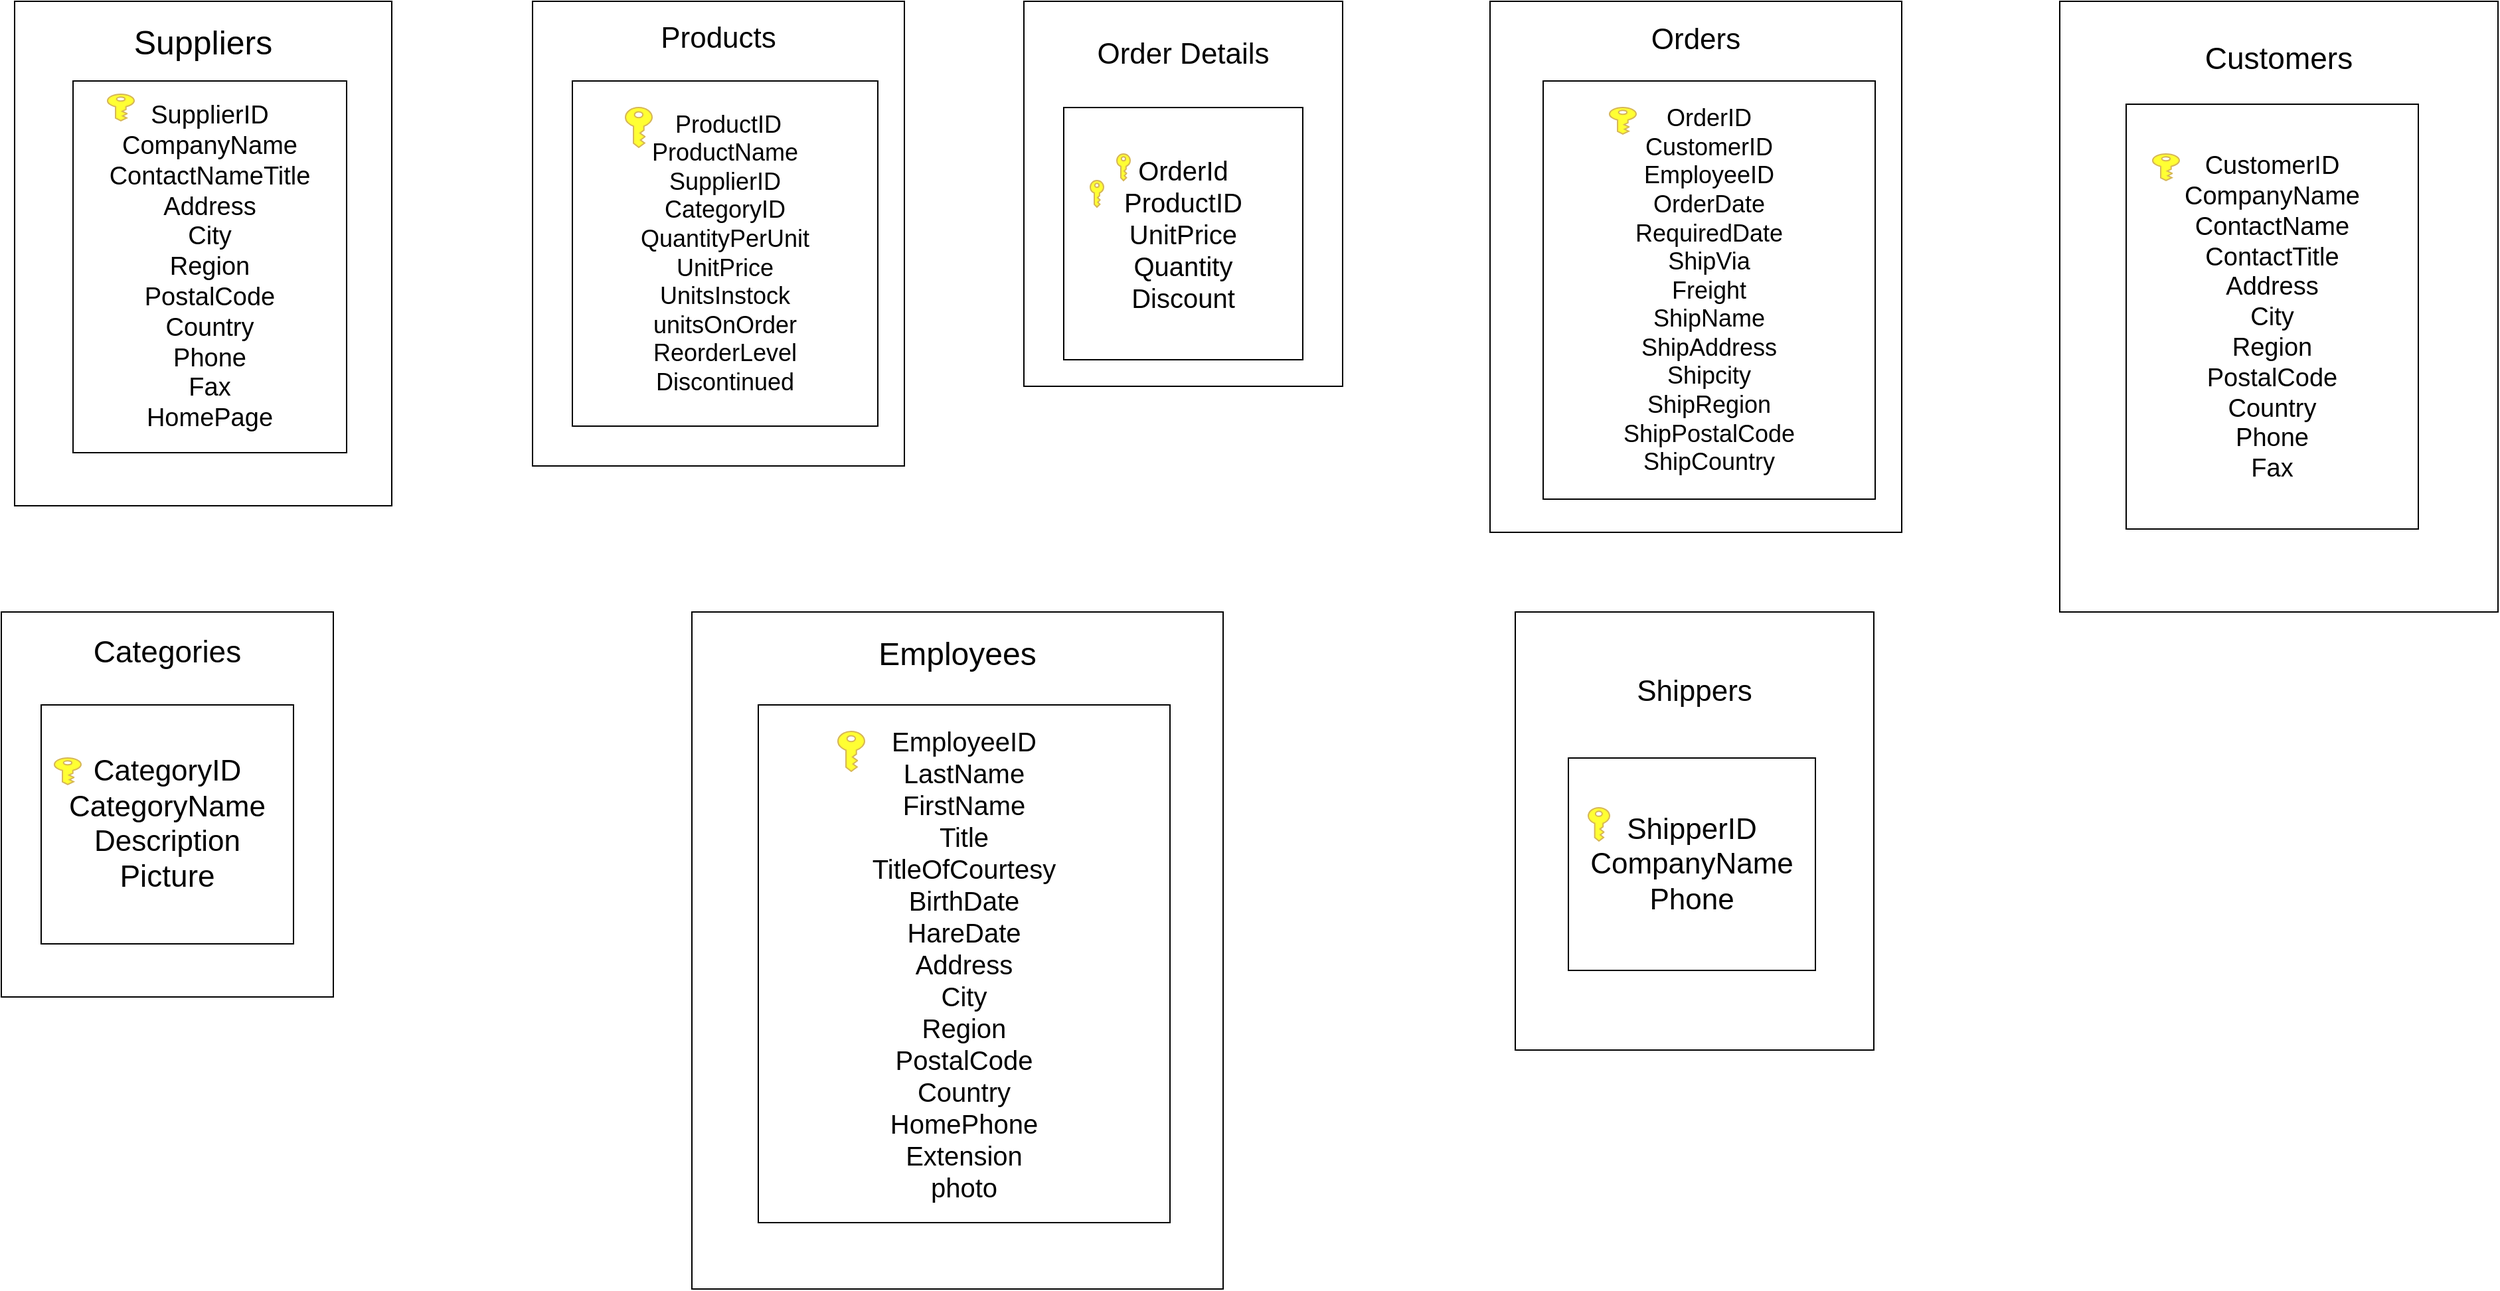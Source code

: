 <mxfile version="14.4.3" type="github">
  <diagram id="C5RBs43oDa-KdzZeNtuy" name="Page-1">
    <mxGraphModel dx="1552" dy="1932" grid="1" gridSize="10" guides="1" tooltips="1" connect="1" arrows="1" fold="1" page="1" pageScale="1" pageWidth="827" pageHeight="1169" math="0" shadow="0">
      <root>
        <mxCell id="WIyWlLk6GJQsqaUBKTNV-0" />
        <mxCell id="WIyWlLk6GJQsqaUBKTNV-1" parent="WIyWlLk6GJQsqaUBKTNV-0" />
        <mxCell id="t3ygeQTU_5rc4qZ34IZP-57" value="" style="shape=table;html=1;whiteSpace=wrap;startSize=0;container=1;collapsible=0;childLayout=tableLayout;" parent="WIyWlLk6GJQsqaUBKTNV-1" vertex="1">
          <mxGeometry x="1670" y="-910" width="330" height="460" as="geometry" />
        </mxCell>
        <mxCell id="t3ygeQTU_5rc4qZ34IZP-58" value="" style="shape=partialRectangle;html=1;whiteSpace=wrap;collapsible=0;dropTarget=0;pointerEvents=0;fillColor=none;top=0;left=0;bottom=0;right=0;points=[[0,0.5],[1,0.5]];portConstraint=eastwest;" parent="t3ygeQTU_5rc4qZ34IZP-57" vertex="1">
          <mxGeometry width="330" height="460" as="geometry" />
        </mxCell>
        <mxCell id="t3ygeQTU_5rc4qZ34IZP-59" value="&lt;font&gt;&lt;font&gt;&lt;font style=&quot;font-size: 23px&quot;&gt;Customers&lt;br&gt;&lt;/font&gt;&lt;br&gt;&lt;br&gt;&lt;br&gt;&lt;br&gt;&lt;br&gt;&lt;br&gt;&lt;br&gt;&lt;br&gt;&lt;br&gt;&lt;br&gt;&lt;/font&gt;&lt;br&gt;&lt;br&gt;&lt;br&gt;&lt;br&gt;&lt;br&gt;&lt;br&gt;&lt;br&gt;&lt;br&gt;&lt;br&gt;&lt;br&gt;&lt;br&gt;&lt;br&gt;&lt;br&gt;&lt;br&gt;&lt;br&gt;&lt;br&gt;&lt;/font&gt;" style="shape=partialRectangle;html=1;whiteSpace=wrap;connectable=0;overflow=hidden;fillColor=none;top=0;left=0;bottom=0;right=0;" parent="t3ygeQTU_5rc4qZ34IZP-58" vertex="1">
          <mxGeometry width="330" height="460" as="geometry" />
        </mxCell>
        <mxCell id="t3ygeQTU_5rc4qZ34IZP-51" value="" style="shape=table;html=1;whiteSpace=wrap;startSize=0;container=1;collapsible=0;childLayout=tableLayout;" parent="WIyWlLk6GJQsqaUBKTNV-1" vertex="1">
          <mxGeometry x="890" y="-910" width="240" height="290" as="geometry" />
        </mxCell>
        <mxCell id="t3ygeQTU_5rc4qZ34IZP-52" value="" style="shape=partialRectangle;html=1;whiteSpace=wrap;collapsible=0;dropTarget=0;pointerEvents=0;fillColor=none;top=0;left=0;bottom=0;right=0;points=[[0,0.5],[1,0.5]];portConstraint=eastwest;" parent="t3ygeQTU_5rc4qZ34IZP-51" vertex="1">
          <mxGeometry width="240" height="290" as="geometry" />
        </mxCell>
        <mxCell id="t3ygeQTU_5rc4qZ34IZP-53" value="&lt;font style=&quot;font-size: 22px&quot;&gt;Order Details&lt;br&gt;&lt;br&gt;&lt;br&gt;&lt;br&gt;&lt;br&gt;&lt;br&gt;&lt;br&gt;&lt;br&gt;&lt;br&gt;&lt;/font&gt;" style="shape=partialRectangle;html=1;whiteSpace=wrap;connectable=0;overflow=hidden;fillColor=none;top=0;left=0;bottom=0;right=0;" parent="t3ygeQTU_5rc4qZ34IZP-52" vertex="1">
          <mxGeometry width="240" height="290" as="geometry" />
        </mxCell>
        <mxCell id="t3ygeQTU_5rc4qZ34IZP-42" value="" style="shape=table;html=1;whiteSpace=wrap;startSize=0;container=1;collapsible=0;childLayout=tableLayout;" parent="WIyWlLk6GJQsqaUBKTNV-1" vertex="1">
          <mxGeometry x="130" y="-910" width="284" height="380" as="geometry" />
        </mxCell>
        <mxCell id="t3ygeQTU_5rc4qZ34IZP-43" value="" style="shape=partialRectangle;html=1;whiteSpace=wrap;collapsible=0;dropTarget=0;pointerEvents=0;fillColor=none;top=0;left=0;bottom=0;right=0;points=[[0,0.5],[1,0.5]];portConstraint=eastwest;" parent="t3ygeQTU_5rc4qZ34IZP-42" vertex="1">
          <mxGeometry width="284" height="380" as="geometry" />
        </mxCell>
        <mxCell id="t3ygeQTU_5rc4qZ34IZP-44" value="&lt;font style=&quot;font-size: 25px&quot;&gt;Suppliers&lt;br&gt;&lt;br&gt;&lt;br&gt;&lt;/font&gt;&lt;br&gt;&lt;br&gt;&lt;br&gt;&lt;br&gt;&lt;br&gt;&lt;br&gt;&lt;br&gt;&lt;br&gt;&lt;br&gt;&lt;br&gt;&lt;br&gt;&lt;br&gt;&lt;br&gt;&lt;br&gt;&lt;br&gt;&lt;br&gt;&lt;br&gt;&lt;br&gt;" style="shape=partialRectangle;html=1;whiteSpace=wrap;connectable=0;overflow=hidden;fillColor=none;top=0;left=0;bottom=0;right=0;" parent="t3ygeQTU_5rc4qZ34IZP-43" vertex="1">
          <mxGeometry width="284" height="380" as="geometry" />
        </mxCell>
        <mxCell id="t3ygeQTU_5rc4qZ34IZP-39" value="" style="shape=table;html=1;whiteSpace=wrap;startSize=0;container=1;collapsible=0;childLayout=tableLayout;" parent="WIyWlLk6GJQsqaUBKTNV-1" vertex="1">
          <mxGeometry x="1241" y="-910" width="310" height="400" as="geometry" />
        </mxCell>
        <mxCell id="t3ygeQTU_5rc4qZ34IZP-40" value="" style="shape=partialRectangle;html=1;whiteSpace=wrap;collapsible=0;dropTarget=0;pointerEvents=0;fillColor=none;top=0;left=0;bottom=0;right=0;points=[[0,0.5],[1,0.5]];portConstraint=eastwest;" parent="t3ygeQTU_5rc4qZ34IZP-39" vertex="1">
          <mxGeometry width="310" height="400" as="geometry" />
        </mxCell>
        <mxCell id="t3ygeQTU_5rc4qZ34IZP-41" value="&lt;font style=&quot;font-size: 22px&quot;&gt;Orders&lt;br&gt;&lt;br&gt;&lt;br&gt;&lt;br&gt;&lt;br&gt;&lt;br&gt;&lt;br&gt;&lt;br&gt;&lt;br&gt;&lt;br&gt;&lt;br&gt;&lt;br&gt;&lt;br&gt;&lt;br&gt;&lt;/font&gt;" style="shape=partialRectangle;html=1;whiteSpace=wrap;connectable=0;overflow=hidden;fillColor=none;top=0;left=0;bottom=0;right=0;" parent="t3ygeQTU_5rc4qZ34IZP-40" vertex="1">
          <mxGeometry width="310" height="400" as="geometry" />
        </mxCell>
        <mxCell id="t3ygeQTU_5rc4qZ34IZP-32" value="" style="shape=table;html=1;whiteSpace=wrap;startSize=0;container=1;collapsible=0;childLayout=tableLayout;" parent="WIyWlLk6GJQsqaUBKTNV-1" vertex="1">
          <mxGeometry x="520" y="-910" width="280" height="350" as="geometry" />
        </mxCell>
        <mxCell id="t3ygeQTU_5rc4qZ34IZP-33" value="" style="shape=partialRectangle;html=1;whiteSpace=wrap;collapsible=0;dropTarget=0;pointerEvents=0;fillColor=none;top=0;left=0;bottom=0;right=0;points=[[0,0.5],[1,0.5]];portConstraint=eastwest;" parent="t3ygeQTU_5rc4qZ34IZP-32" vertex="1">
          <mxGeometry width="280" height="350" as="geometry" />
        </mxCell>
        <mxCell id="t3ygeQTU_5rc4qZ34IZP-34" value="&lt;font&gt;&lt;font style=&quot;font-size: 22px&quot;&gt;Products&lt;br&gt;&lt;br&gt;&lt;br&gt;&lt;br&gt;&lt;/font&gt;&lt;br&gt;&lt;br&gt;&lt;br&gt;&lt;br&gt;&lt;br&gt;&lt;br&gt;&lt;br&gt;&lt;br&gt;&lt;br&gt;&lt;br&gt;&lt;br&gt;&lt;br&gt;&lt;br&gt;&lt;br&gt;&lt;br&gt;&lt;/font&gt;" style="shape=partialRectangle;html=1;whiteSpace=wrap;connectable=0;overflow=hidden;fillColor=none;top=0;left=0;bottom=0;right=0;" parent="t3ygeQTU_5rc4qZ34IZP-33" vertex="1">
          <mxGeometry width="280" height="350" as="geometry" />
        </mxCell>
        <mxCell id="t3ygeQTU_5rc4qZ34IZP-22" value="" style="shape=table;html=1;whiteSpace=wrap;startSize=0;container=1;collapsible=0;childLayout=tableLayout;" parent="WIyWlLk6GJQsqaUBKTNV-1" vertex="1">
          <mxGeometry x="174" y="-850" width="206" height="280" as="geometry" />
        </mxCell>
        <mxCell id="t3ygeQTU_5rc4qZ34IZP-25" value="" style="shape=partialRectangle;html=1;whiteSpace=wrap;collapsible=0;dropTarget=0;pointerEvents=0;fillColor=none;top=0;left=0;bottom=0;right=0;points=[[0,0.5],[1,0.5]];portConstraint=eastwest;" parent="t3ygeQTU_5rc4qZ34IZP-22" vertex="1">
          <mxGeometry width="206" height="280" as="geometry" />
        </mxCell>
        <mxCell id="t3ygeQTU_5rc4qZ34IZP-26" value="&lt;font style=&quot;font-size: 19px&quot;&gt;SupplierID&lt;br&gt;CompanyName&lt;br&gt;ContactNameTitle&lt;br&gt;Address&lt;br&gt;City&lt;br&gt;Region&lt;br&gt;PostalCode&lt;br&gt;Country&lt;br&gt;Phone&lt;br&gt;Fax&lt;br&gt;HomePage&lt;/font&gt;" style="shape=partialRectangle;html=1;whiteSpace=wrap;connectable=0;overflow=hidden;fillColor=none;top=0;left=0;bottom=0;right=0;" parent="t3ygeQTU_5rc4qZ34IZP-25" vertex="1">
          <mxGeometry width="206" height="280" as="geometry" />
        </mxCell>
        <mxCell id="t3ygeQTU_5rc4qZ34IZP-1" value="" style="pointerEvents=1;shadow=0;dashed=0;html=1;strokeColor=#d6b656;labelPosition=center;verticalLabelPosition=bottom;verticalAlign=top;outlineConnect=0;align=center;shape=mxgraph.office.security.key_permissions;fillColor=#FFFF33;rotation=0;" parent="WIyWlLk6GJQsqaUBKTNV-1" vertex="1">
          <mxGeometry x="200" y="-840" width="20" height="20" as="geometry" />
        </mxCell>
        <mxCell id="t3ygeQTU_5rc4qZ34IZP-27" value="" style="shape=table;html=1;whiteSpace=wrap;startSize=0;container=1;collapsible=0;childLayout=tableLayout;" parent="WIyWlLk6GJQsqaUBKTNV-1" vertex="1">
          <mxGeometry x="550" y="-850" width="230" height="260" as="geometry" />
        </mxCell>
        <mxCell id="t3ygeQTU_5rc4qZ34IZP-28" value="" style="shape=partialRectangle;html=1;whiteSpace=wrap;collapsible=0;dropTarget=0;pointerEvents=0;fillColor=none;top=0;left=0;bottom=0;right=0;points=[[0,0.5],[1,0.5]];portConstraint=eastwest;" parent="t3ygeQTU_5rc4qZ34IZP-27" vertex="1">
          <mxGeometry width="230" height="260" as="geometry" />
        </mxCell>
        <mxCell id="t3ygeQTU_5rc4qZ34IZP-29" value="&lt;font style=&quot;font-size: 18px&quot;&gt;&amp;nbsp;&lt;font style=&quot;font-size: 18px&quot;&gt;ProductID&lt;br&gt;ProductName&lt;br&gt;SupplierID&lt;br&gt;CategoryID&lt;br&gt;QuantityPerUnit&lt;br&gt;UnitPrice&lt;br&gt;UnitsInstock&lt;br&gt;unitsOnOrder&lt;br&gt;ReorderLevel&lt;br&gt;Discontinued&lt;/font&gt;&lt;/font&gt;" style="shape=partialRectangle;html=1;whiteSpace=wrap;connectable=0;overflow=hidden;fillColor=none;top=0;left=0;bottom=0;right=0;" parent="t3ygeQTU_5rc4qZ34IZP-28" vertex="1">
          <mxGeometry width="230" height="260" as="geometry" />
        </mxCell>
        <mxCell id="t3ygeQTU_5rc4qZ34IZP-30" value="" style="pointerEvents=1;shadow=0;dashed=0;html=1;strokeColor=#d6b656;labelPosition=center;verticalLabelPosition=bottom;verticalAlign=top;outlineConnect=0;align=center;shape=mxgraph.office.security.key_permissions;fillColor=#FFFF33;rotation=0;" parent="WIyWlLk6GJQsqaUBKTNV-1" vertex="1">
          <mxGeometry x="590" y="-830" width="20" height="30" as="geometry" />
        </mxCell>
        <mxCell id="t3ygeQTU_5rc4qZ34IZP-35" value="" style="shape=table;html=1;whiteSpace=wrap;startSize=0;container=1;collapsible=0;childLayout=tableLayout;" parent="WIyWlLk6GJQsqaUBKTNV-1" vertex="1">
          <mxGeometry x="1281" y="-850" width="250" height="315" as="geometry" />
        </mxCell>
        <mxCell id="t3ygeQTU_5rc4qZ34IZP-36" value="" style="shape=partialRectangle;html=1;whiteSpace=wrap;collapsible=0;dropTarget=0;pointerEvents=0;fillColor=none;top=0;left=0;bottom=0;right=0;points=[[0,0.5],[1,0.5]];portConstraint=eastwest;" parent="t3ygeQTU_5rc4qZ34IZP-35" vertex="1">
          <mxGeometry width="250" height="315" as="geometry" />
        </mxCell>
        <mxCell id="t3ygeQTU_5rc4qZ34IZP-37" value="&lt;font style=&quot;font-size: 18px&quot;&gt;OrderID&lt;br&gt;CustomerID&lt;br&gt;EmployeeID&lt;br&gt;OrderDate&lt;br&gt;RequiredDate&lt;br&gt;ShipVia&lt;br&gt;Freight&lt;br&gt;ShipName&lt;br&gt;ShipAddress&lt;br&gt;Shipcity&lt;br&gt;ShipRegion&lt;br&gt;ShipPostalCode&lt;br&gt;ShipCountry&lt;/font&gt;" style="shape=partialRectangle;html=1;whiteSpace=wrap;connectable=0;overflow=hidden;fillColor=none;top=0;left=0;bottom=0;right=0;" parent="t3ygeQTU_5rc4qZ34IZP-36" vertex="1">
          <mxGeometry width="250" height="315" as="geometry" />
        </mxCell>
        <mxCell id="t3ygeQTU_5rc4qZ34IZP-38" value="" style="pointerEvents=1;shadow=0;dashed=0;html=1;strokeColor=#d6b656;labelPosition=center;verticalLabelPosition=bottom;verticalAlign=top;outlineConnect=0;align=center;shape=mxgraph.office.security.key_permissions;fillColor=#FFFF33;rotation=0;" parent="WIyWlLk6GJQsqaUBKTNV-1" vertex="1">
          <mxGeometry x="1331" y="-830" width="20" height="20" as="geometry" />
        </mxCell>
        <mxCell id="t3ygeQTU_5rc4qZ34IZP-46" value="" style="shape=table;html=1;whiteSpace=wrap;startSize=0;container=1;collapsible=0;childLayout=tableLayout;" parent="WIyWlLk6GJQsqaUBKTNV-1" vertex="1">
          <mxGeometry x="920" y="-830" width="180" height="190" as="geometry" />
        </mxCell>
        <mxCell id="t3ygeQTU_5rc4qZ34IZP-47" value="" style="shape=partialRectangle;html=1;whiteSpace=wrap;collapsible=0;dropTarget=0;pointerEvents=0;fillColor=none;top=0;left=0;bottom=0;right=0;points=[[0,0.5],[1,0.5]];portConstraint=eastwest;" parent="t3ygeQTU_5rc4qZ34IZP-46" vertex="1">
          <mxGeometry width="180" height="190" as="geometry" />
        </mxCell>
        <mxCell id="t3ygeQTU_5rc4qZ34IZP-48" value="&lt;font style=&quot;font-size: 20px&quot;&gt;OrderId&lt;br&gt;ProductID&lt;br&gt;UnitPrice&lt;br&gt;Quantity&lt;br&gt;Discount&lt;/font&gt;" style="shape=partialRectangle;html=1;whiteSpace=wrap;connectable=0;overflow=hidden;fillColor=none;top=0;left=0;bottom=0;right=0;" parent="t3ygeQTU_5rc4qZ34IZP-47" vertex="1">
          <mxGeometry width="180" height="190" as="geometry" />
        </mxCell>
        <mxCell id="t3ygeQTU_5rc4qZ34IZP-49" value="" style="pointerEvents=1;shadow=0;dashed=0;html=1;strokeColor=#d6b656;labelPosition=center;verticalLabelPosition=bottom;verticalAlign=top;outlineConnect=0;align=center;shape=mxgraph.office.security.key_permissions;fillColor=#FFFF33;rotation=0;" parent="WIyWlLk6GJQsqaUBKTNV-1" vertex="1">
          <mxGeometry x="960" y="-795" width="10" height="20" as="geometry" />
        </mxCell>
        <mxCell id="t3ygeQTU_5rc4qZ34IZP-50" value="" style="pointerEvents=1;shadow=0;dashed=0;html=1;strokeColor=#d6b656;labelPosition=center;verticalLabelPosition=bottom;verticalAlign=top;outlineConnect=0;align=center;shape=mxgraph.office.security.key_permissions;fillColor=#FFFF33;rotation=0;" parent="WIyWlLk6GJQsqaUBKTNV-1" vertex="1">
          <mxGeometry x="940" y="-775" width="10" height="20" as="geometry" />
        </mxCell>
        <mxCell id="t3ygeQTU_5rc4qZ34IZP-54" value="" style="shape=table;html=1;whiteSpace=wrap;startSize=0;container=1;collapsible=0;childLayout=tableLayout;" parent="WIyWlLk6GJQsqaUBKTNV-1" vertex="1">
          <mxGeometry x="1720" y="-832.5" width="220" height="320" as="geometry" />
        </mxCell>
        <mxCell id="t3ygeQTU_5rc4qZ34IZP-55" value="" style="shape=partialRectangle;html=1;whiteSpace=wrap;collapsible=0;dropTarget=0;pointerEvents=0;fillColor=none;top=0;left=0;bottom=0;right=0;points=[[0,0.5],[1,0.5]];portConstraint=eastwest;" parent="t3ygeQTU_5rc4qZ34IZP-54" vertex="1">
          <mxGeometry width="220" height="320" as="geometry" />
        </mxCell>
        <mxCell id="t3ygeQTU_5rc4qZ34IZP-56" value="&lt;font style=&quot;font-size: 19px&quot;&gt;CustomerID&lt;br&gt;CompanyName&lt;br&gt;ContactName&lt;br&gt;ContactTitle&lt;br&gt;Address&lt;br&gt;City&lt;br&gt;Region&lt;br&gt;PostalCode&lt;br&gt;Country&lt;br&gt;Phone&lt;br&gt;Fax&lt;/font&gt;" style="shape=partialRectangle;html=1;whiteSpace=wrap;connectable=0;overflow=hidden;fillColor=none;top=0;left=0;bottom=0;right=0;" parent="t3ygeQTU_5rc4qZ34IZP-55" vertex="1">
          <mxGeometry width="220" height="320" as="geometry" />
        </mxCell>
        <mxCell id="t3ygeQTU_5rc4qZ34IZP-60" value="" style="pointerEvents=1;shadow=0;dashed=0;html=1;strokeColor=#d6b656;labelPosition=center;verticalLabelPosition=bottom;verticalAlign=top;outlineConnect=0;align=center;shape=mxgraph.office.security.key_permissions;fillColor=#FFFF33;rotation=0;" parent="WIyWlLk6GJQsqaUBKTNV-1" vertex="1">
          <mxGeometry x="1740" y="-795" width="20" height="20" as="geometry" />
        </mxCell>
        <mxCell id="CzJj4sPSurfQgOKD12u9-1" value="" style="shape=table;html=1;whiteSpace=wrap;startSize=0;container=1;collapsible=0;childLayout=tableLayout;" vertex="1" parent="WIyWlLk6GJQsqaUBKTNV-1">
          <mxGeometry x="120" y="-450" width="250" height="290" as="geometry" />
        </mxCell>
        <mxCell id="CzJj4sPSurfQgOKD12u9-2" value="" style="shape=partialRectangle;html=1;whiteSpace=wrap;collapsible=0;dropTarget=0;pointerEvents=0;fillColor=none;top=0;left=0;bottom=0;right=0;points=[[0,0.5],[1,0.5]];portConstraint=eastwest;" vertex="1" parent="CzJj4sPSurfQgOKD12u9-1">
          <mxGeometry width="250" height="290" as="geometry" />
        </mxCell>
        <mxCell id="CzJj4sPSurfQgOKD12u9-3" value="&lt;font&gt;&lt;font style=&quot;font-size: 23px&quot;&gt;Categories&lt;br&gt;&lt;/font&gt;&lt;br&gt;&lt;br&gt;&lt;br&gt;&lt;br&gt;&lt;br&gt;&lt;br&gt;&lt;br&gt;&lt;br&gt;&lt;br&gt;&lt;br&gt;&lt;br&gt;&lt;br&gt;&lt;br&gt;&lt;br&gt;&lt;br&gt;&lt;br&gt;&lt;/font&gt;" style="shape=partialRectangle;html=1;whiteSpace=wrap;connectable=0;overflow=hidden;fillColor=none;top=0;left=0;bottom=0;right=0;" vertex="1" parent="CzJj4sPSurfQgOKD12u9-2">
          <mxGeometry width="250" height="290" as="geometry" />
        </mxCell>
        <mxCell id="CzJj4sPSurfQgOKD12u9-4" value="" style="shape=table;html=1;whiteSpace=wrap;startSize=0;container=1;collapsible=0;childLayout=tableLayout;" vertex="1" parent="WIyWlLk6GJQsqaUBKTNV-1">
          <mxGeometry x="150" y="-380" width="190" height="180" as="geometry" />
        </mxCell>
        <mxCell id="CzJj4sPSurfQgOKD12u9-5" value="" style="shape=partialRectangle;html=1;whiteSpace=wrap;collapsible=0;dropTarget=0;pointerEvents=0;fillColor=none;top=0;left=0;bottom=0;right=0;points=[[0,0.5],[1,0.5]];portConstraint=eastwest;" vertex="1" parent="CzJj4sPSurfQgOKD12u9-4">
          <mxGeometry width="190" height="180" as="geometry" />
        </mxCell>
        <mxCell id="CzJj4sPSurfQgOKD12u9-6" value="&lt;font&gt;&lt;span style=&quot;text-align: left&quot;&gt;&lt;font style=&quot;font-size: 22px&quot;&gt;CategoryID&lt;/font&gt;&lt;/span&gt;&lt;br&gt;&lt;span style=&quot;text-align: left&quot;&gt;&lt;font style=&quot;font-size: 22px&quot;&gt;CategoryName&lt;/font&gt;&lt;/span&gt;&lt;br&gt;&lt;span style=&quot;text-align: left&quot;&gt;&lt;font style=&quot;font-size: 22px&quot;&gt;Description&lt;/font&gt;&lt;/span&gt;&lt;br&gt;&lt;span style=&quot;text-align: left&quot;&gt;&lt;font style=&quot;font-size: 23px&quot;&gt;Picture&lt;/font&gt;&lt;/span&gt;&lt;br&gt;&lt;/font&gt;" style="shape=partialRectangle;html=1;whiteSpace=wrap;connectable=0;overflow=hidden;fillColor=none;top=0;left=0;bottom=0;right=0;" vertex="1" parent="CzJj4sPSurfQgOKD12u9-5">
          <mxGeometry width="190" height="180" as="geometry" />
        </mxCell>
        <mxCell id="CzJj4sPSurfQgOKD12u9-7" value="" style="pointerEvents=1;shadow=0;dashed=0;html=1;strokeColor=#d6b656;labelPosition=center;verticalLabelPosition=bottom;verticalAlign=top;outlineConnect=0;align=center;shape=mxgraph.office.security.key_permissions;fillColor=#FFFF33;rotation=0;" vertex="1" parent="WIyWlLk6GJQsqaUBKTNV-1">
          <mxGeometry x="160" y="-340" width="20" height="20" as="geometry" />
        </mxCell>
        <mxCell id="CzJj4sPSurfQgOKD12u9-9" value="" style="shape=table;html=1;whiteSpace=wrap;startSize=0;container=1;collapsible=0;childLayout=tableLayout;" vertex="1" parent="WIyWlLk6GJQsqaUBKTNV-1">
          <mxGeometry x="640" y="-450" width="400" height="510" as="geometry" />
        </mxCell>
        <mxCell id="CzJj4sPSurfQgOKD12u9-10" value="" style="shape=partialRectangle;html=1;whiteSpace=wrap;collapsible=0;dropTarget=0;pointerEvents=0;fillColor=none;top=0;left=0;bottom=0;right=0;points=[[0,0.5],[1,0.5]];portConstraint=eastwest;" vertex="1" parent="CzJj4sPSurfQgOKD12u9-9">
          <mxGeometry width="400" height="510" as="geometry" />
        </mxCell>
        <mxCell id="CzJj4sPSurfQgOKD12u9-11" value="&lt;font&gt;&lt;font style=&quot;font-size: 24px&quot;&gt;Employees&lt;br&gt;&lt;br&gt;&lt;br&gt;&lt;br&gt;&lt;/font&gt;&lt;br&gt;&lt;br&gt;&lt;br&gt;&lt;br&gt;&lt;br&gt;&lt;br&gt;&lt;br&gt;&lt;br&gt;&lt;br&gt;&lt;br&gt;&lt;br&gt;&lt;br&gt;&lt;br&gt;&lt;br&gt;&lt;br&gt;&lt;br&gt;&lt;br&gt;&lt;br&gt;&lt;br&gt;&lt;br&gt;&lt;br&gt;&lt;br&gt;&lt;br&gt;&lt;br&gt;&lt;br&gt;&lt;/font&gt;" style="shape=partialRectangle;html=1;whiteSpace=wrap;connectable=0;overflow=hidden;fillColor=none;top=0;left=0;bottom=0;right=0;" vertex="1" parent="CzJj4sPSurfQgOKD12u9-10">
          <mxGeometry width="400" height="510" as="geometry" />
        </mxCell>
        <mxCell id="CzJj4sPSurfQgOKD12u9-12" value="" style="shape=table;html=1;whiteSpace=wrap;startSize=0;container=1;collapsible=0;childLayout=tableLayout;" vertex="1" parent="WIyWlLk6GJQsqaUBKTNV-1">
          <mxGeometry x="690" y="-380" width="310" height="390" as="geometry" />
        </mxCell>
        <mxCell id="CzJj4sPSurfQgOKD12u9-13" value="" style="shape=partialRectangle;html=1;whiteSpace=wrap;collapsible=0;dropTarget=0;pointerEvents=0;fillColor=none;top=0;left=0;bottom=0;right=0;points=[[0,0.5],[1,0.5]];portConstraint=eastwest;" vertex="1" parent="CzJj4sPSurfQgOKD12u9-12">
          <mxGeometry width="310" height="390" as="geometry" />
        </mxCell>
        <mxCell id="CzJj4sPSurfQgOKD12u9-14" value="&lt;font style=&quot;font-size: 20px&quot;&gt;&lt;span style=&quot;text-align: left&quot;&gt;EmployeeID&lt;br&gt;&lt;/span&gt;&lt;span style=&quot;text-align: left&quot;&gt;LastName&lt;br&gt;&lt;/span&gt;&lt;span style=&quot;text-align: left&quot;&gt;FirstName&lt;br&gt;&lt;/span&gt;&lt;span style=&quot;text-align: left&quot;&gt;Title&lt;br&gt;&lt;/span&gt;&lt;span style=&quot;text-align: left&quot;&gt;TitleOfCourtesy&lt;br&gt;&lt;/span&gt;&lt;span style=&quot;text-align: left&quot;&gt;BirthDate&lt;br&gt;&lt;/span&gt;&lt;span style=&quot;text-align: left&quot;&gt;HareDate&lt;br&gt;&lt;/span&gt;&lt;span style=&quot;text-align: left&quot;&gt;Address&lt;br&gt;&lt;/span&gt;&lt;span style=&quot;text-align: left&quot;&gt;City&lt;br&gt;&lt;/span&gt;&lt;span style=&quot;text-align: left&quot;&gt;Region&lt;br&gt;&lt;/span&gt;&lt;span style=&quot;text-align: left&quot;&gt;PostalCode&lt;br&gt;&lt;/span&gt;&lt;span style=&quot;text-align: left&quot;&gt;Country&lt;br&gt;&lt;/span&gt;&lt;span style=&quot;text-align: left&quot;&gt;HomePhone&lt;br&gt;&lt;/span&gt;&lt;span style=&quot;text-align: left&quot;&gt;Extension&lt;br&gt;&lt;/span&gt;&lt;span style=&quot;text-align: left&quot;&gt;photo&lt;/span&gt;&lt;/font&gt;&lt;span style=&quot;font-weight: 700 ; text-align: left&quot;&gt;&lt;br&gt;&lt;/span&gt;" style="shape=partialRectangle;html=1;whiteSpace=wrap;connectable=0;overflow=hidden;fillColor=none;top=0;left=0;bottom=0;right=0;" vertex="1" parent="CzJj4sPSurfQgOKD12u9-13">
          <mxGeometry width="310" height="390" as="geometry" />
        </mxCell>
        <mxCell id="CzJj4sPSurfQgOKD12u9-15" value="" style="pointerEvents=1;shadow=0;dashed=0;html=1;strokeColor=#d6b656;labelPosition=center;verticalLabelPosition=bottom;verticalAlign=top;outlineConnect=0;align=center;shape=mxgraph.office.security.key_permissions;fillColor=#FFFF33;rotation=0;" vertex="1" parent="WIyWlLk6GJQsqaUBKTNV-1">
          <mxGeometry x="750" y="-360" width="20" height="30" as="geometry" />
        </mxCell>
        <mxCell id="CzJj4sPSurfQgOKD12u9-16" value="" style="shape=table;html=1;whiteSpace=wrap;startSize=0;container=1;collapsible=0;childLayout=tableLayout;" vertex="1" parent="WIyWlLk6GJQsqaUBKTNV-1">
          <mxGeometry x="1260" y="-450" width="270" height="330" as="geometry" />
        </mxCell>
        <mxCell id="CzJj4sPSurfQgOKD12u9-17" value="" style="shape=partialRectangle;html=1;whiteSpace=wrap;collapsible=0;dropTarget=0;pointerEvents=0;fillColor=none;top=0;left=0;bottom=0;right=0;points=[[0,0.5],[1,0.5]];portConstraint=eastwest;" vertex="1" parent="CzJj4sPSurfQgOKD12u9-16">
          <mxGeometry width="270" height="330" as="geometry" />
        </mxCell>
        <mxCell id="CzJj4sPSurfQgOKD12u9-18" value="&lt;font style=&quot;font-size: 22px&quot;&gt;Shippers&lt;br&gt;&lt;br&gt;&lt;br&gt;&lt;br&gt;&lt;br&gt;&lt;br&gt;&lt;br&gt;&lt;br&gt;&lt;br&gt;&lt;/font&gt;" style="shape=partialRectangle;html=1;whiteSpace=wrap;connectable=0;overflow=hidden;fillColor=none;top=0;left=0;bottom=0;right=0;" vertex="1" parent="CzJj4sPSurfQgOKD12u9-17">
          <mxGeometry width="270" height="330" as="geometry" />
        </mxCell>
        <mxCell id="CzJj4sPSurfQgOKD12u9-19" value="" style="shape=table;html=1;whiteSpace=wrap;startSize=0;container=1;collapsible=0;childLayout=tableLayout;" vertex="1" parent="WIyWlLk6GJQsqaUBKTNV-1">
          <mxGeometry x="1300" y="-340" width="186" height="160" as="geometry" />
        </mxCell>
        <mxCell id="CzJj4sPSurfQgOKD12u9-20" value="" style="shape=partialRectangle;html=1;whiteSpace=wrap;collapsible=0;dropTarget=0;pointerEvents=0;fillColor=none;top=0;left=0;bottom=0;right=0;points=[[0,0.5],[1,0.5]];portConstraint=eastwest;" vertex="1" parent="CzJj4sPSurfQgOKD12u9-19">
          <mxGeometry width="186" height="160" as="geometry" />
        </mxCell>
        <mxCell id="CzJj4sPSurfQgOKD12u9-21" value="&lt;font style=&quot;font-size: 22px&quot;&gt;ShipperID&lt;br&gt;CompanyName&lt;br&gt;Phone&lt;/font&gt;" style="shape=partialRectangle;html=1;whiteSpace=wrap;connectable=0;overflow=hidden;fillColor=none;top=0;left=0;bottom=0;right=0;align=center;" vertex="1" parent="CzJj4sPSurfQgOKD12u9-20">
          <mxGeometry width="186" height="160" as="geometry" />
        </mxCell>
        <mxCell id="CzJj4sPSurfQgOKD12u9-22" value="" style="pointerEvents=1;shadow=0;dashed=0;html=1;strokeColor=#d6b656;labelPosition=center;verticalLabelPosition=bottom;verticalAlign=top;outlineConnect=0;align=center;shape=mxgraph.office.security.key_permissions;fillColor=#FFFF33;rotation=0;" vertex="1" parent="WIyWlLk6GJQsqaUBKTNV-1">
          <mxGeometry x="1315" y="-302.5" width="16" height="25" as="geometry" />
        </mxCell>
      </root>
    </mxGraphModel>
  </diagram>
</mxfile>
